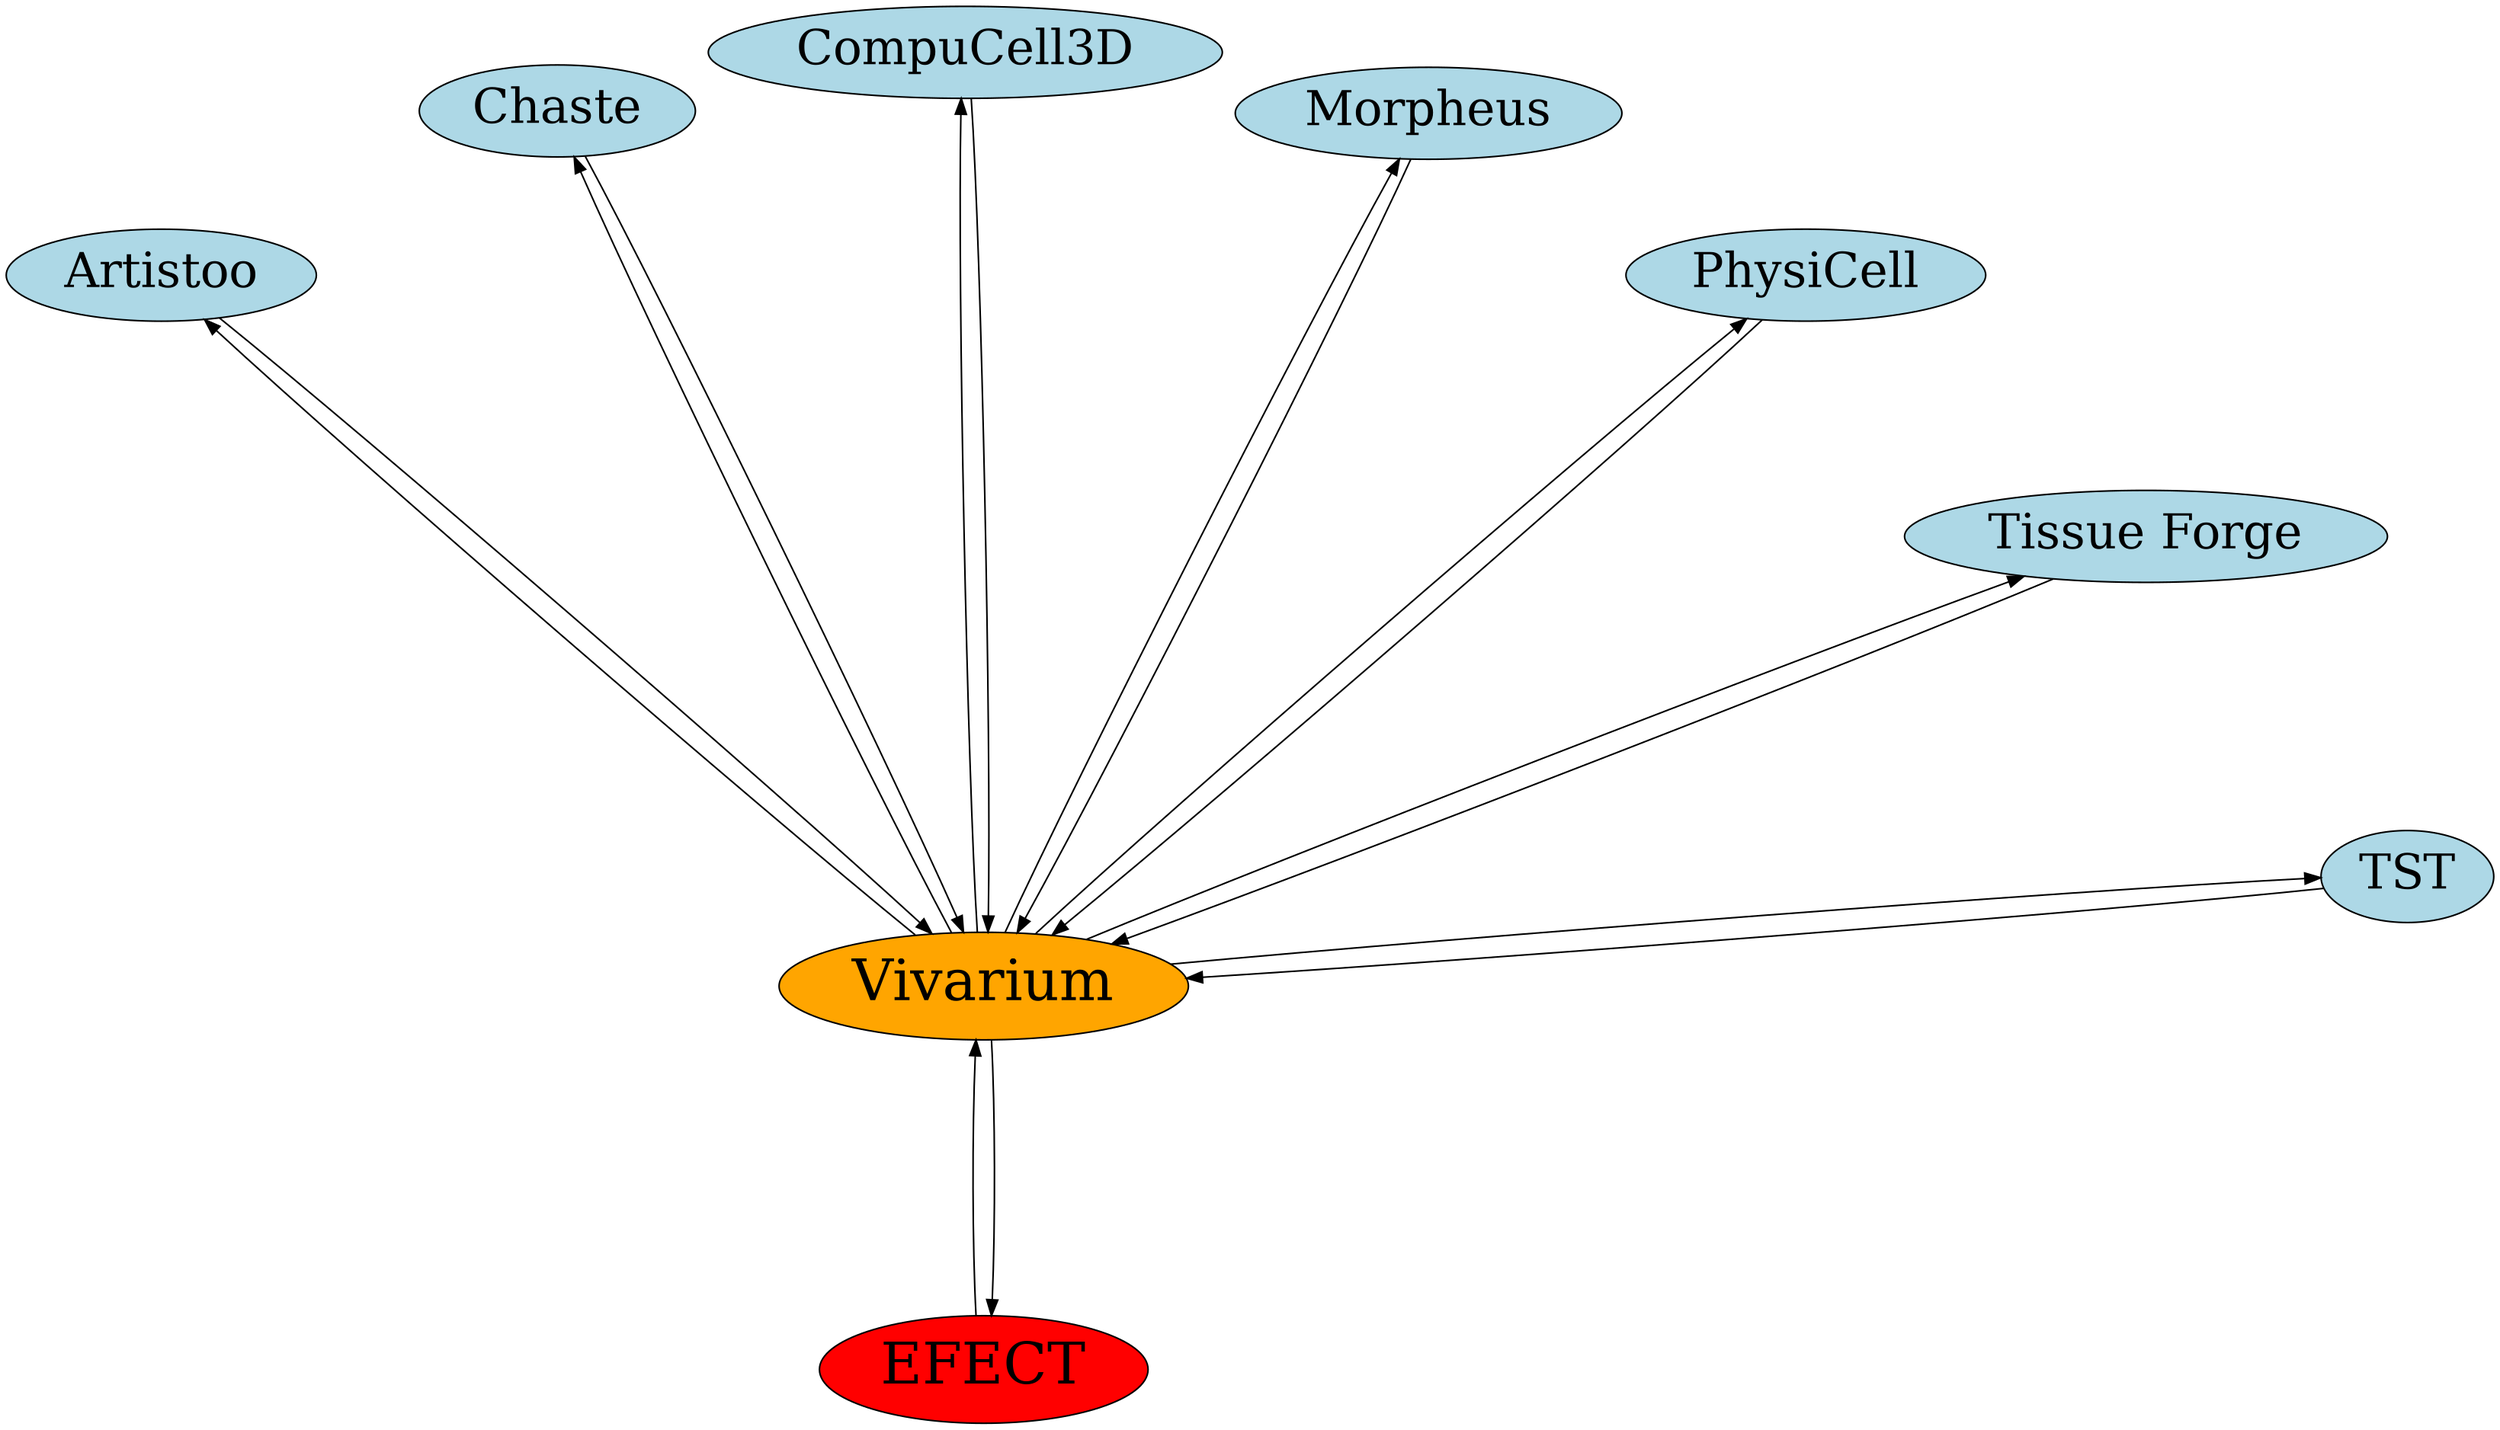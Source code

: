 digraph radial_semicircle {
    // Graph attributes
    layout=neato;
    overlap=false;
    splines=true;
    
    // Node styling
    node [shape=ellipse, style=filled, fillcolor=lightblue, fontsize=30];
    
    // Center node
    Vivarium [pos="0,1.3!", fillcolor=orange, fontsize=36];
    EFECT [pos="0,0.6!", fillcolor=red, fontsize=36];
    
    // Radial nodes positioned in top semicircle
    // Using polar coordinates converted to cartesian
    // Radius = 3, angles from 30° to 150° (top semicircle)
    TST [pos="2.598,1.5!"];      // 30°
    "Tissue Forge" [pos="2.121,2.121!"];    // 45°
    PhysiCell [pos="1.5,2.598!"];      // 60°
    Morpheus [pos="0.776,2.898!"];    // 75°
    CompuCell3D [pos="0,3!"];            // 90°
    Chaste [pos="-0.776,2.898!"];   // 105°
    Artistoo [pos="-1.5,2.598!"];     // 120°
    
    // Connections from center to all radial nodes
        Vivarium -> Artistoo;
        Artistoo -> Vivarium;
        Vivarium -> Chaste;
        Chaste -> Vivarium;
        Vivarium -> CompuCell3D;
        CompuCell3D -> Vivarium;
        Vivarium -> Morpheus;
        Morpheus -> Vivarium;
        Vivarium -> PhysiCell;
        PhysiCell -> Vivarium;
        Vivarium -> "Tissue Forge";
        "Tissue Forge" -> Vivarium;
        Vivarium -> TST;
        TST -> Vivarium;
        Vivarium -> EFECT;
        EFECT -> Vivarium;
    
    // Edge styling
    edge [color=gray, penwidth=2];
}
